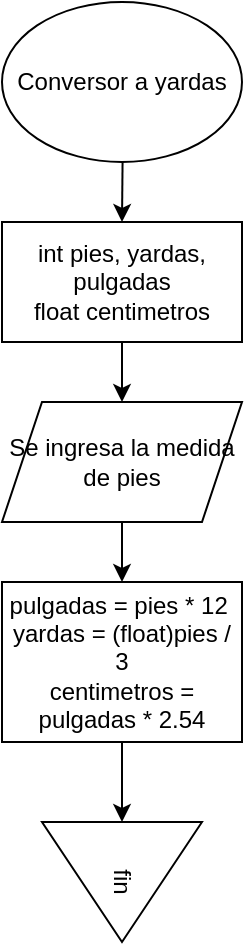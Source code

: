 <mxfile>
    <diagram id="uFgy2y5z5Jd6oXzNIkO9" name="Page-1">
        <mxGraphModel dx="1171" dy="787" grid="1" gridSize="10" guides="1" tooltips="1" connect="1" arrows="1" fold="1" page="1" pageScale="1" pageWidth="850" pageHeight="1100" math="0" shadow="0">
            <root>
                <mxCell id="0"/>
                <mxCell id="1" parent="0"/>
                <mxCell id="4" style="edgeStyle=none;html=1;" parent="1" source="2" target="5" edge="1">
                    <mxGeometry relative="1" as="geometry">
                        <mxPoint x="425" y="150" as="targetPoint"/>
                    </mxGeometry>
                </mxCell>
                <mxCell id="2" value="Conversor a yardas" style="ellipse;whiteSpace=wrap;html=1;" parent="1" vertex="1">
                    <mxGeometry x="365" y="30" width="120" height="80" as="geometry"/>
                </mxCell>
                <mxCell id="6" style="edgeStyle=none;html=1;" parent="1" source="5" target="7" edge="1">
                    <mxGeometry relative="1" as="geometry">
                        <mxPoint x="425" y="230" as="targetPoint"/>
                    </mxGeometry>
                </mxCell>
                <mxCell id="5" value="int pies, yardas, pulgadas&lt;br&gt;float centimetros" style="rounded=0;whiteSpace=wrap;html=1;" parent="1" vertex="1">
                    <mxGeometry x="365" y="140" width="120" height="60" as="geometry"/>
                </mxCell>
                <mxCell id="9" style="edgeStyle=none;html=1;" parent="1" source="7" target="11" edge="1">
                    <mxGeometry relative="1" as="geometry">
                        <mxPoint x="425" y="320" as="targetPoint"/>
                    </mxGeometry>
                </mxCell>
                <mxCell id="7" value="Se ingresa la medida de pies" style="shape=parallelogram;perimeter=parallelogramPerimeter;whiteSpace=wrap;html=1;fixedSize=1;" parent="1" vertex="1">
                    <mxGeometry x="365" y="230" width="120" height="60" as="geometry"/>
                </mxCell>
                <mxCell id="13" value="" style="edgeStyle=none;html=1;" edge="1" parent="1" source="11" target="12">
                    <mxGeometry relative="1" as="geometry"/>
                </mxCell>
                <mxCell id="11" value="pulgadas = pies * 12&amp;nbsp;&lt;br&gt;yardas = (float)pies / 3&lt;br&gt;centimetros = pulgadas * 2.54" style="rounded=0;whiteSpace=wrap;html=1;" parent="1" vertex="1">
                    <mxGeometry x="365" y="320" width="120" height="80" as="geometry"/>
                </mxCell>
                <mxCell id="12" value="fin" style="triangle;whiteSpace=wrap;html=1;rounded=0;rotation=90;" vertex="1" parent="1">
                    <mxGeometry x="395" y="430" width="60" height="80" as="geometry"/>
                </mxCell>
            </root>
        </mxGraphModel>
    </diagram>
</mxfile>